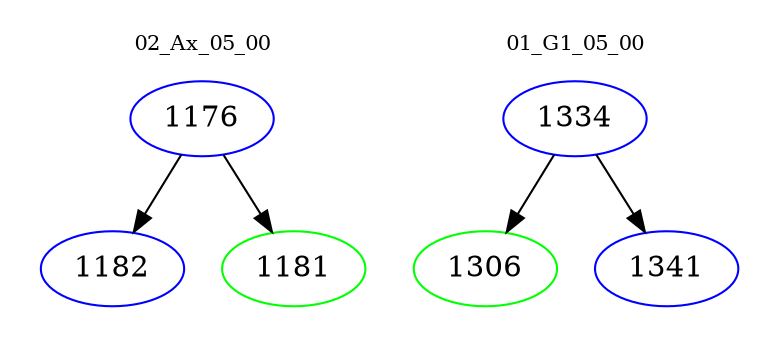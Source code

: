 digraph{
subgraph cluster_0 {
color = white
label = "02_Ax_05_00";
fontsize=10;
T0_1176 [label="1176", color="blue"]
T0_1176 -> T0_1182 [color="black"]
T0_1182 [label="1182", color="blue"]
T0_1176 -> T0_1181 [color="black"]
T0_1181 [label="1181", color="green"]
}
subgraph cluster_1 {
color = white
label = "01_G1_05_00";
fontsize=10;
T1_1334 [label="1334", color="blue"]
T1_1334 -> T1_1306 [color="black"]
T1_1306 [label="1306", color="green"]
T1_1334 -> T1_1341 [color="black"]
T1_1341 [label="1341", color="blue"]
}
}

